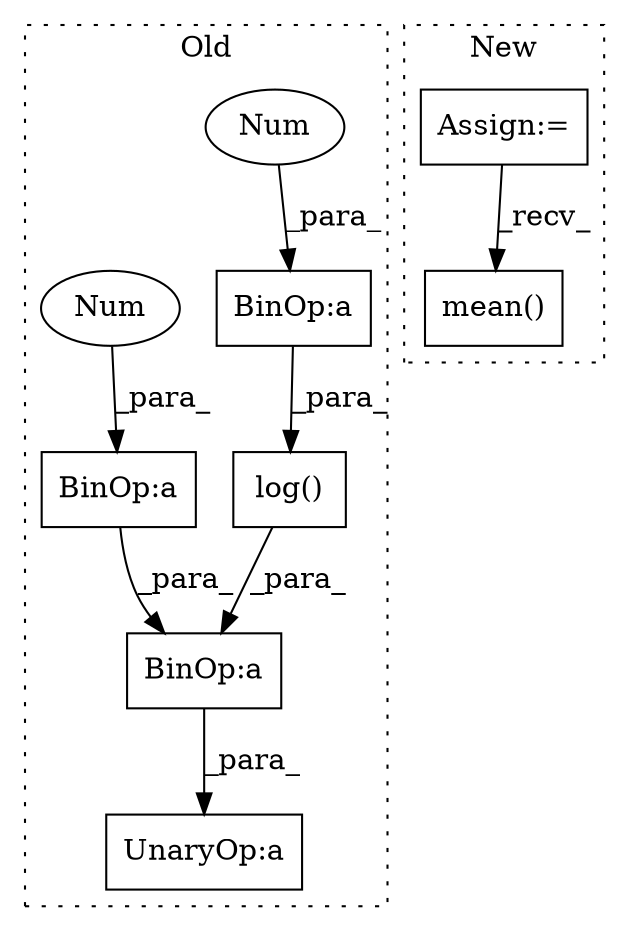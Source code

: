 digraph G {
subgraph cluster0 {
1 [label="log()" a="75" s="4849,4865" l="10,1" shape="box"];
3 [label="BinOp:a" a="82" s="4860" l="3" shape="box"];
5 [label="Num" a="76" s="4859" l="1" shape="ellipse"];
6 [label="UnaryOp:a" a="61" s="5345" l="9" shape="box"];
7 [label="BinOp:a" a="82" s="4767" l="3" shape="box"];
8 [label="Num" a="76" s="4766" l="1" shape="ellipse"];
9 [label="BinOp:a" a="82" s="5072" l="3" shape="box"];
label = "Old";
style="dotted";
}
subgraph cluster1 {
2 [label="mean()" a="75" s="5818" l="16" shape="box"];
4 [label="Assign:=" a="68" s="4992" l="3" shape="box"];
label = "New";
style="dotted";
}
1 -> 9 [label="_para_"];
3 -> 1 [label="_para_"];
4 -> 2 [label="_recv_"];
5 -> 3 [label="_para_"];
7 -> 9 [label="_para_"];
8 -> 7 [label="_para_"];
9 -> 6 [label="_para_"];
}